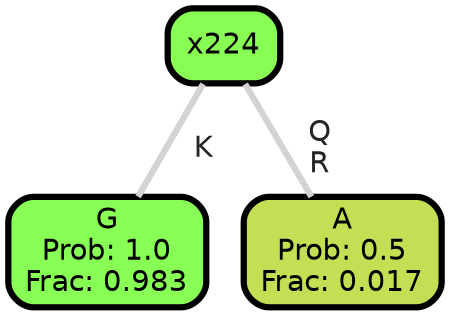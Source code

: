 graph Tree {
node [shape=box, style="filled, rounded",color="black",penwidth="3",fontcolor="black",                 fontname=helvetica] ;
graph [ranksep="0 equally", splines=straight,                 bgcolor=transparent, dpi=200] ;
edge [fontname=helvetica, fontweight=bold,fontcolor=grey14,color=lightgray] ;
0 [label="G
Prob: 1.0
Frac: 0.983", fillcolor="#88ff55"] ;
1 [label="x224", fillcolor="#88fe55"] ;
2 [label="A
Prob: 0.5
Frac: 0.017", fillcolor="#c3e055"] ;
1 -- 0 [label=" K",penwidth=3] ;
1 -- 2 [label=" Q\n R",penwidth=3] ;
{rank = same;}}